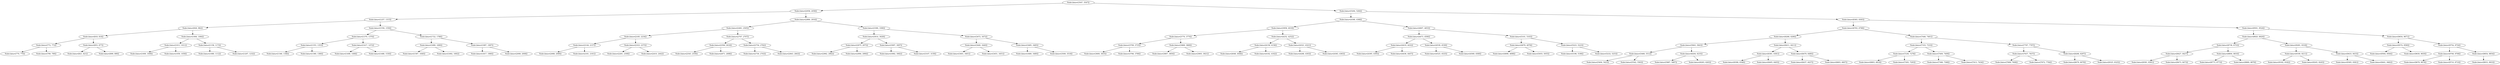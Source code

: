 digraph G{
343965883 [label="Node{data=[3547, 3547]}"]
343965883 -> 230835489
230835489 [label="Node{data=[2058, 2058]}"]
230835489 -> 280884709
280884709 [label="Node{data=[1257, 1315]}"]
280884709 -> 1847509784
1847509784 [label="Node{data=[926, 982]}"]
1847509784 -> 2114650936
2114650936 [label="Node{data=[818, 818]}"]
2114650936 -> 1635756693
1635756693 [label="Node{data=[772, 772]}"]
1635756693 -> 504527234
504527234 [label="Node{data=[770, 770]}"]
1635756693 -> 101478235
101478235 [label="Node{data=[799, 799]}"]
2114650936 -> 540585569
540585569 [label="Node{data=[853, 877]}"]
540585569 -> 1007653873
1007653873 [label="Node{data=[821, 821]}"]
540585569 -> 836514715
836514715 [label="Node{data=[899, 899]}"]
1847509784 -> 1414521932
1414521932 [label="Node{data=[1064, 1064]}"]
1414521932 -> 828441346
828441346 [label="Node{data=[1011, 1011]}"]
828441346 -> 1899073220
1899073220 [label="Node{data=[1009, 1009]}"]
828441346 -> 555826066
555826066 [label="Node{data=[1059, 1059]}"]
1414521932 -> 174573182
174573182 [label="Node{data=[1158, 1173]}"]
174573182 -> 858242339
858242339 [label="Node{data=[1089, 1112]}"]
174573182 -> 1310540333
1310540333 [label="Node{data=[1207, 1232]}"]
280884709 -> 1715998167
1715998167 [label="Node{data=[1556, 1556]}"]
1715998167 -> 1386767190
1386767190 [label="Node{data=[1370, 1370]}"]
1386767190 -> 1558712965
1558712965 [label="Node{data=[1353, 1353]}"]
1558712965 -> 2025864991
2025864991 [label="Node{data=[1346, 1346]}"]
1558712965 -> 1589683045
1589683045 [label="Node{data=[1360, 1360]}"]
1386767190 -> 1340328248
1340328248 [label="Node{data=[1417, 1472]}"]
1340328248 -> 1401132667
1401132667 [label="Node{data=[1408, 1408]}"]
1340328248 -> 717386707
717386707 [label="Node{data=[1488, 1530]}"]
1715998167 -> 1900164709
1900164709 [label="Node{data=[1722, 1788]}"]
1900164709 -> 540642172
540642172 [label="Node{data=[1690, 1690]}"]
540642172 -> 1875308878
1875308878 [label="Node{data=[1567, 1640]}"]
540642172 -> 1445157774
1445157774 [label="Node{data=[1692, 1692]}"]
1900164709 -> 909295153
909295153 [label="Node{data=[1997, 1997]}"]
909295153 -> 1522311648
1522311648 [label="Node{data=[1817, 1960]}"]
909295153 -> 36202360
36202360 [label="Node{data=[2008, 2008]}"]
230835489 -> 1318822808
1318822808 [label="Node{data=[2884, 2916]}"]
1318822808 -> 1836797772
1836797772 [label="Node{data=[2481, 2505]}"]
1836797772 -> 1383547042
1383547042 [label="Node{data=[2185, 2234]}"]
1383547042 -> 329645619
329645619 [label="Node{data=[2144, 2157]}"]
329645619 -> 3213500
3213500 [label="Node{data=[2068, 2089]}"]
329645619 -> 923219673
923219673 [label="Node{data=[2161, 2161]}"]
1383547042 -> 1604125387
1604125387 [label="Node{data=[2323, 2375]}"]
1604125387 -> 1668627309
1668627309 [label="Node{data=[2261, 2308]}"]
1604125387 -> 1795799895
1795799895 [label="Node{data=[2410, 2442]}"]
1836797772 -> 1698097425
1698097425 [label="Node{data=[2707, 2707]}"]
1698097425 -> 1376400422
1376400422 [label="Node{data=[2594, 2618]}"]
1376400422 -> 418304857
418304857 [label="Node{data=[2545, 2559]}"]
1376400422 -> 1050349584
1050349584 [label="Node{data=[2671, 2698]}"]
1698097425 -> 1815546035
1815546035 [label="Node{data=[2754, 2792]}"]
1815546035 -> 1864350231
1864350231 [label="Node{data=[2730, 2743]}"]
1815546035 -> 25548982
25548982 [label="Node{data=[2843, 2843]}"]
1318822808 -> 1735934726
1735934726 [label="Node{data=[3390, 3390]}"]
1735934726 -> 861842890
861842890 [label="Node{data=[3014, 3029]}"]
861842890 -> 553871028
553871028 [label="Node{data=[2975, 2975]}"]
553871028 -> 250370634
250370634 [label="Node{data=[2962, 2962]}"]
553871028 -> 724125922
724125922 [label="Node{data=[2994, 2994]}"]
861842890 -> 1843368112
1843368112 [label="Node{data=[3097, 3097]}"]
1843368112 -> 1465085305
1465085305 [label="Node{data=[3082, 3082]}"]
1843368112 -> 989938643
989938643 [label="Node{data=[3107, 3159]}"]
1735934726 -> 1519280649
1519280649 [label="Node{data=[3472, 3472]}"]
1519280649 -> 1262822392
1262822392 [label="Node{data=[3440, 3440]}"]
1262822392 -> 120694604
120694604 [label="Node{data=[3401, 3401]}"]
1262822392 -> 916419490
916419490 [label="Node{data=[3451, 3451]}"]
1519280649 -> 522764626
522764626 [label="Node{data=[3485, 3485]}"]
522764626 -> 2106620844
2106620844 [label="Node{data=[3480, 3480]}"]
522764626 -> 2006034581
2006034581 [label="Node{data=[3509, 3518]}"]
343965883 -> 979294118
979294118 [label="Node{data=[5264, 5264]}"]
979294118 -> 1663411182
1663411182 [label="Node{data=[4368, 4368]}"]
1663411182 -> 488044861
488044861 [label="Node{data=[3958, 4019]}"]
488044861 -> 1740189450
1740189450 [label="Node{data=[3770, 3770]}"]
1740189450 -> 731260860
731260860 [label="Node{data=[3709, 3735]}"]
731260860 -> 1709366259
1709366259 [label="Node{data=[3600, 3635]}"]
731260860 -> 1335298403
1335298403 [label="Node{data=[3766, 3766]}"]
1740189450 -> 1643691748
1643691748 [label="Node{data=[3869, 3869]}"]
1643691748 -> 2068434592
2068434592 [label="Node{data=[3807, 3850]}"]
1643691748 -> 143110009
143110009 [label="Node{data=[3905, 3921]}"]
488044861 -> 2142003995
2142003995 [label="Node{data=[4252, 4252]}"]
2142003995 -> 1535634836
1535634836 [label="Node{data=[4156, 4156]}"]
1535634836 -> 1846412426
1846412426 [label="Node{data=[4046, 4046]}"]
1535634836 -> 1539805781
1539805781 [label="Node{data=[4162, 4162]}"]
2142003995 -> 1206883981
1206883981 [label="Node{data=[4321, 4321]}"]
1206883981 -> 601893033
601893033 [label="Node{data=[4268, 4303]}"]
1206883981 -> 1037324811
1037324811 [label="Node{data=[4363, 4363]}"]
1663411182 -> 1525037790
1525037790 [label="Node{data=[4607, 4653]}"]
1525037790 -> 1627821297
1627821297 [label="Node{data=[4473, 4506]}"]
1627821297 -> 1132547352
1132547352 [label="Node{data=[4419, 4432]}"]
1132547352 -> 1549409129
1549409129 [label="Node{data=[4395, 4395]}"]
1132547352 -> 922872566
922872566 [label="Node{data=[4436, 4447]}"]
1627821297 -> 1651855867
1651855867 [label="Node{data=[4539, 4539]}"]
1651855867 -> 727001376
727001376 [label="Node{data=[4525, 4525]}"]
1651855867 -> 660143728
660143728 [label="Node{data=[4569, 4569]}"]
1525037790 -> 523691575
523691575 [label="Node{data=[5101, 5163]}"]
523691575 -> 1468303011
1468303011 [label="Node{data=[4978, 4978]}"]
1468303011 -> 1427810650
1427810650 [label="Node{data=[4698, 4698]}"]
1468303011 -> 902919927
902919927 [label="Node{data=[5055, 5055]}"]
523691575 -> 503195940
503195940 [label="Node{data=[5223, 5223]}"]
503195940 -> 1857815974
1857815974 [label="Node{data=[5196, 5196]}"]
503195940 -> 1852584274
1852584274 [label="Node{data=[5232, 5253]}"]
979294118 -> 1354011814
1354011814 [label="Node{data=[8383, 8383]}"]
1354011814 -> 1022308509
1022308509 [label="Node{data=[6783, 6798]}"]
1022308509 -> 846238611
846238611 [label="Node{data=[6266, 6266]}"]
846238611 -> 1033490990
1033490990 [label="Node{data=[5843, 5843]}"]
1033490990 -> 1241276575
1241276575 [label="Node{data=[5466, 5512]}"]
1241276575 -> 215145189
215145189 [label="Node{data=[5404, 5423]}"]
1241276575 -> 982007015
982007015 [label="Node{data=[5542, 5563]}"]
1033490990 -> 1232306490
1232306490 [label="Node{data=[6204, 6235]}"]
1232306490 -> 1663166483
1663166483 [label="Node{data=[5887, 5887]}"]
1232306490 -> 2042495840
2042495840 [label="Node{data=[6263, 6263]}"]
846238611 -> 36333492
36333492 [label="Node{data=[6411, 6411]}"]
36333492 -> 1468357786
1468357786 [label="Node{data=[6381, 6381]}"]
1468357786 -> 990398217
990398217 [label="Node{data=[6306, 6348]}"]
1468357786 -> 841283083
841283083 [label="Node{data=[6405, 6405]}"]
36333492 -> 1675763772
1675763772 [label="Node{data=[6479, 6480]}"]
1675763772 -> 520016214
520016214 [label="Node{data=[6437, 6437]}"]
1675763772 -> 1731722639
1731722639 [label="Node{data=[6603, 6607]}"]
1022308509 -> 1924582348
1924582348 [label="Node{data=[7446, 7461]}"]
1924582348 -> 11003494
11003494 [label="Node{data=[7333, 7333]}"]
11003494 -> 1757143877
1757143877 [label="Node{data=[7236, 7278]}"]
1757143877 -> 817406040
817406040 [label="Node{data=[6803, 6818]}"]
1757143877 -> 1955915048
1955915048 [label="Node{data=[7293, 7293]}"]
11003494 -> 1270855946
1270855946 [label="Node{data=[7409, 7409]}"]
1270855946 -> 2083117811
2083117811 [label="Node{data=[7368, 7368]}"]
1270855946 -> 157683534
157683534 [label="Node{data=[7413, 7434]}"]
1924582348 -> 1518864111
1518864111 [label="Node{data=[7797, 7797]}"]
1518864111 -> 1816757085
1816757085 [label="Node{data=[7637, 7637]}"]
1816757085 -> 1585787493
1585787493 [label="Node{data=[7608, 7608]}"]
1816757085 -> 1730173572
1730173572 [label="Node{data=[7672, 7764]}"]
1518864111 -> 2097514481
2097514481 [label="Node{data=[8268, 8297]}"]
2097514481 -> 1568059495
1568059495 [label="Node{data=[8079, 8079]}"]
2097514481 -> 706197430
706197430 [label="Node{data=[8325, 8325]}"]
1354011814 -> 1325808650
1325808650 [label="Node{data=[9501, 9524]}"]
1325808650 -> 510464020
510464020 [label="Node{data=[8920, 8920]}"]
510464020 -> 1987083830
1987083830 [label="Node{data=[8736, 8753]}"]
1987083830 -> 1632492873
1632492873 [label="Node{data=[8427, 8427]}"]
1632492873 -> 525683462
525683462 [label="Node{data=[8391, 8391]}"]
1632492873 -> 1766724936
1766724936 [label="Node{data=[8473, 8473]}"]
1987083830 -> 473581465
473581465 [label="Node{data=[8804, 8816]}"]
473581465 -> 319977154
319977154 [label="Node{data=[8773, 8773]}"]
473581465 -> 648680157
648680157 [label="Node{data=[8860, 8879]}"]
510464020 -> 1071097621
1071097621 [label="Node{data=[9281, 9318]}"]
1071097621 -> 1897871865
1897871865 [label="Node{data=[9190, 9211]}"]
1897871865 -> 1908143486
1908143486 [label="Node{data=[9182, 9182]}"]
1897871865 -> 133250414
133250414 [label="Node{data=[9245, 9245]}"]
1071097621 -> 85777802
85777802 [label="Node{data=[9433, 9433]}"]
85777802 -> 222624801
222624801 [label="Node{data=[9365, 9381]}"]
85777802 -> 603650290
603650290 [label="Node{data=[9441, 9462]}"]
1325808650 -> 762227630
762227630 [label="Node{data=[9654, 9671]}"]
762227630 -> 1316864772
1316864772 [label="Node{data=[9574, 9590]}"]
1316864772 -> 1685232414
1685232414 [label="Node{data=[9564, 9564]}"]
1316864772 -> 280744458
280744458 [label="Node{data=[9630, 9630]}"]
762227630 -> 1213216872
1213216872 [label="Node{data=[9754, 9754]}"]
1213216872 -> 1754638213
1754638213 [label="Node{data=[9708, 9708]}"]
1754638213 -> 407858146
407858146 [label="Node{data=[9678, 9678]}"]
1754638213 -> 1454031203
1454031203 [label="Node{data=[9710, 9710]}"]
1213216872 -> 527446182
527446182 [label="Node{data=[9854, 9854]}"]
527446182 -> 1511785794
1511785794 [label="Node{data=[9933, 9933]}"]
}